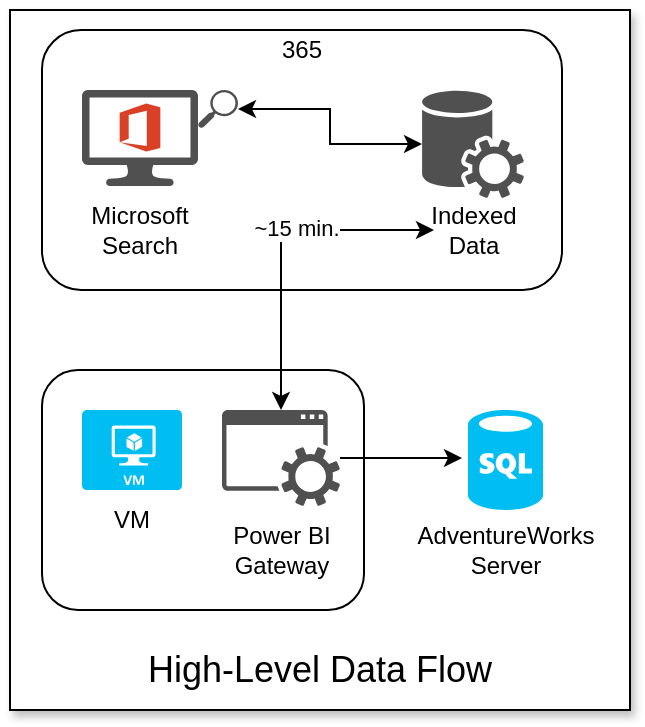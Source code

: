 <mxfile version="13.3.5" type="device"><diagram id="bjCdOTSKXJoXCGte1gPt" name="Page-1"><mxGraphModel dx="1106" dy="860" grid="1" gridSize="10" guides="1" tooltips="1" connect="1" arrows="1" fold="1" page="1" pageScale="1" pageWidth="827" pageHeight="1169" math="0" shadow="0"><root><mxCell id="0"/><mxCell id="1" parent="0"/><mxCell id="_9F19oXBafHtMMic7d9y-1" value="" style="rounded=0;whiteSpace=wrap;html=1;shadow=1;" vertex="1" parent="1"><mxGeometry x="74" y="40" width="310" height="350" as="geometry"/></mxCell><mxCell id="Nrr77rJ-I-0ks5EhK8dh-18" value="" style="rounded=1;whiteSpace=wrap;html=1;" parent="1" vertex="1"><mxGeometry x="90" y="50" width="260" height="130" as="geometry"/></mxCell><mxCell id="Nrr77rJ-I-0ks5EhK8dh-1" value="" style="group" parent="1" vertex="1" connectable="0"><mxGeometry x="110" y="80" width="78" height="80" as="geometry"/></mxCell><mxCell id="FbACteb5riXrHAfUR4Uj-1" value="" style="pointerEvents=1;shadow=0;dashed=0;html=1;strokeColor=none;fillColor=#505050;labelPosition=center;verticalLabelPosition=bottom;verticalAlign=top;outlineConnect=0;align=center;shape=mxgraph.office.concepts.office_installed;" parent="Nrr77rJ-I-0ks5EhK8dh-1" vertex="1"><mxGeometry width="58" height="48" as="geometry"/></mxCell><mxCell id="FbACteb5riXrHAfUR4Uj-2" value="" style="pointerEvents=1;shadow=0;dashed=0;html=1;strokeColor=none;fillColor=#505050;labelPosition=center;verticalLabelPosition=bottom;verticalAlign=top;outlineConnect=0;align=center;shape=mxgraph.office.concepts.search;" parent="Nrr77rJ-I-0ks5EhK8dh-1" vertex="1"><mxGeometry x="58" width="20" height="19" as="geometry"/></mxCell><mxCell id="FbACteb5riXrHAfUR4Uj-3" value="Microsoft &lt;br&gt;Search" style="text;html=1;strokeColor=none;fillColor=none;align=center;verticalAlign=middle;whiteSpace=wrap;rounded=0;" parent="Nrr77rJ-I-0ks5EhK8dh-1" vertex="1"><mxGeometry x="9" y="60" width="40" height="20" as="geometry"/></mxCell><mxCell id="Nrr77rJ-I-0ks5EhK8dh-10" value="" style="group" parent="1" vertex="1" connectable="0"><mxGeometry x="280" y="80" width="51" height="80" as="geometry"/></mxCell><mxCell id="Nrr77rJ-I-0ks5EhK8dh-8" value="" style="pointerEvents=1;shadow=0;dashed=0;html=1;strokeColor=none;fillColor=#505050;labelPosition=center;verticalLabelPosition=bottom;verticalAlign=top;outlineConnect=0;align=center;shape=mxgraph.office.services.central_management_service;" parent="Nrr77rJ-I-0ks5EhK8dh-10" vertex="1"><mxGeometry width="51" height="54" as="geometry"/></mxCell><mxCell id="Nrr77rJ-I-0ks5EhK8dh-9" value="Indexed&lt;br&gt;Data" style="text;html=1;strokeColor=none;fillColor=none;align=center;verticalAlign=middle;whiteSpace=wrap;rounded=0;" parent="Nrr77rJ-I-0ks5EhK8dh-10" vertex="1"><mxGeometry x="6" y="60" width="40" height="20" as="geometry"/></mxCell><mxCell id="Nrr77rJ-I-0ks5EhK8dh-12" value="" style="group" parent="1" vertex="1" connectable="0"><mxGeometry x="302" y="240" width="40" height="80" as="geometry"/></mxCell><mxCell id="Nrr77rJ-I-0ks5EhK8dh-4" value="" style="verticalLabelPosition=bottom;html=1;verticalAlign=top;align=center;strokeColor=none;fillColor=#00BEF2;shape=mxgraph.azure.sql_database;" parent="Nrr77rJ-I-0ks5EhK8dh-12" vertex="1"><mxGeometry x="1" width="37.5" height="50" as="geometry"/></mxCell><mxCell id="Nrr77rJ-I-0ks5EhK8dh-5" value="AdventureWorks&lt;br&gt;Server" style="text;html=1;strokeColor=none;fillColor=none;align=center;verticalAlign=middle;whiteSpace=wrap;rounded=0;" parent="Nrr77rJ-I-0ks5EhK8dh-12" vertex="1"><mxGeometry y="60" width="40" height="20" as="geometry"/></mxCell><mxCell id="Nrr77rJ-I-0ks5EhK8dh-16" value="" style="group" parent="1" vertex="1" connectable="0"><mxGeometry x="90" y="220" width="161" height="120" as="geometry"/></mxCell><mxCell id="Nrr77rJ-I-0ks5EhK8dh-15" value="" style="rounded=1;whiteSpace=wrap;html=1;" parent="Nrr77rJ-I-0ks5EhK8dh-16" vertex="1"><mxGeometry width="161" height="120" as="geometry"/></mxCell><mxCell id="Nrr77rJ-I-0ks5EhK8dh-11" value="" style="group" parent="Nrr77rJ-I-0ks5EhK8dh-16" vertex="1" connectable="0"><mxGeometry x="20" y="20" width="50" height="65" as="geometry"/></mxCell><mxCell id="Nrr77rJ-I-0ks5EhK8dh-7" value="VM" style="text;html=1;strokeColor=none;fillColor=none;align=center;verticalAlign=middle;whiteSpace=wrap;rounded=0;" parent="Nrr77rJ-I-0ks5EhK8dh-11" vertex="1"><mxGeometry x="5" y="45" width="40" height="20" as="geometry"/></mxCell><mxCell id="Nrr77rJ-I-0ks5EhK8dh-6" value="" style="verticalLabelPosition=bottom;html=1;verticalAlign=top;align=center;strokeColor=none;fillColor=#00BEF2;shape=mxgraph.azure.virtual_machine;" parent="Nrr77rJ-I-0ks5EhK8dh-11" vertex="1"><mxGeometry width="50" height="40" as="geometry"/></mxCell><mxCell id="Nrr77rJ-I-0ks5EhK8dh-13" value="" style="group" parent="Nrr77rJ-I-0ks5EhK8dh-16" vertex="1" connectable="0"><mxGeometry x="90" y="20" width="60" height="80" as="geometry"/></mxCell><mxCell id="Nrr77rJ-I-0ks5EhK8dh-2" value="" style="pointerEvents=1;shadow=0;dashed=0;html=1;strokeColor=none;fillColor=#505050;labelPosition=center;verticalLabelPosition=bottom;verticalAlign=top;outlineConnect=0;align=center;shape=mxgraph.office.concepts.service_application;" parent="Nrr77rJ-I-0ks5EhK8dh-13" vertex="1"><mxGeometry width="59" height="48" as="geometry"/></mxCell><mxCell id="Nrr77rJ-I-0ks5EhK8dh-3" value="Power BI Gateway" style="text;html=1;strokeColor=none;fillColor=none;align=center;verticalAlign=middle;whiteSpace=wrap;rounded=0;" parent="Nrr77rJ-I-0ks5EhK8dh-13" vertex="1"><mxGeometry y="60" width="60" height="20" as="geometry"/></mxCell><mxCell id="Nrr77rJ-I-0ks5EhK8dh-19" value="365" style="text;html=1;strokeColor=none;fillColor=none;align=center;verticalAlign=middle;whiteSpace=wrap;rounded=0;" parent="1" vertex="1"><mxGeometry x="200" y="50" width="40" height="20" as="geometry"/></mxCell><mxCell id="Nrr77rJ-I-0ks5EhK8dh-23" style="edgeStyle=orthogonalEdgeStyle;rounded=0;orthogonalLoop=1;jettySize=auto;html=1;startArrow=classic;startFill=1;" parent="1" source="Nrr77rJ-I-0ks5EhK8dh-8" target="FbACteb5riXrHAfUR4Uj-2" edge="1"><mxGeometry relative="1" as="geometry"/></mxCell><mxCell id="Nrr77rJ-I-0ks5EhK8dh-24" style="edgeStyle=orthogonalEdgeStyle;rounded=0;orthogonalLoop=1;jettySize=auto;html=1;startArrow=none;startFill=0;" parent="1" source="Nrr77rJ-I-0ks5EhK8dh-2" edge="1"><mxGeometry relative="1" as="geometry"><mxPoint x="300" y="264" as="targetPoint"/></mxGeometry></mxCell><mxCell id="Nrr77rJ-I-0ks5EhK8dh-25" style="edgeStyle=orthogonalEdgeStyle;rounded=0;orthogonalLoop=1;jettySize=auto;html=1;startArrow=classic;startFill=1;" parent="1" source="Nrr77rJ-I-0ks5EhK8dh-9" target="Nrr77rJ-I-0ks5EhK8dh-2" edge="1"><mxGeometry relative="1" as="geometry"/></mxCell><mxCell id="Nrr77rJ-I-0ks5EhK8dh-26" value="~15 min." style="edgeLabel;html=1;align=center;verticalAlign=middle;resizable=0;points=[];" parent="Nrr77rJ-I-0ks5EhK8dh-25" vertex="1" connectable="0"><mxGeometry x="-0.165" y="-1" relative="1" as="geometry"><mxPoint as="offset"/></mxGeometry></mxCell><mxCell id="_9F19oXBafHtMMic7d9y-3" value="&lt;font style=&quot;font-size: 18px&quot;&gt;High-Level Data Flow&lt;/font&gt;" style="text;html=1;strokeColor=none;fillColor=none;align=center;verticalAlign=middle;whiteSpace=wrap;rounded=0;shadow=1;" vertex="1" parent="1"><mxGeometry x="139" y="360" width="180" height="20" as="geometry"/></mxCell></root></mxGraphModel></diagram></mxfile>